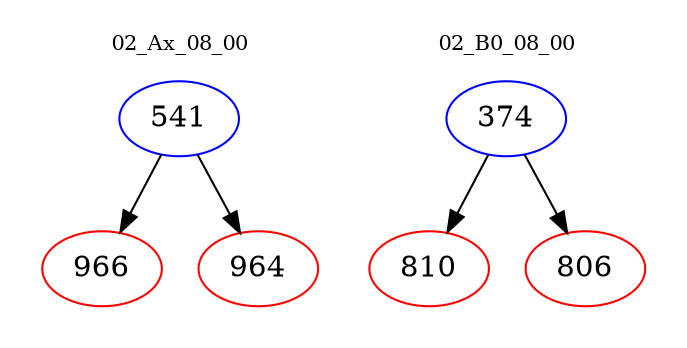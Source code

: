 digraph{
subgraph cluster_0 {
color = white
label = "02_Ax_08_00";
fontsize=10;
T0_541 [label="541", color="blue"]
T0_541 -> T0_966 [color="black"]
T0_966 [label="966", color="red"]
T0_541 -> T0_964 [color="black"]
T0_964 [label="964", color="red"]
}
subgraph cluster_1 {
color = white
label = "02_B0_08_00";
fontsize=10;
T1_374 [label="374", color="blue"]
T1_374 -> T1_810 [color="black"]
T1_810 [label="810", color="red"]
T1_374 -> T1_806 [color="black"]
T1_806 [label="806", color="red"]
}
}
